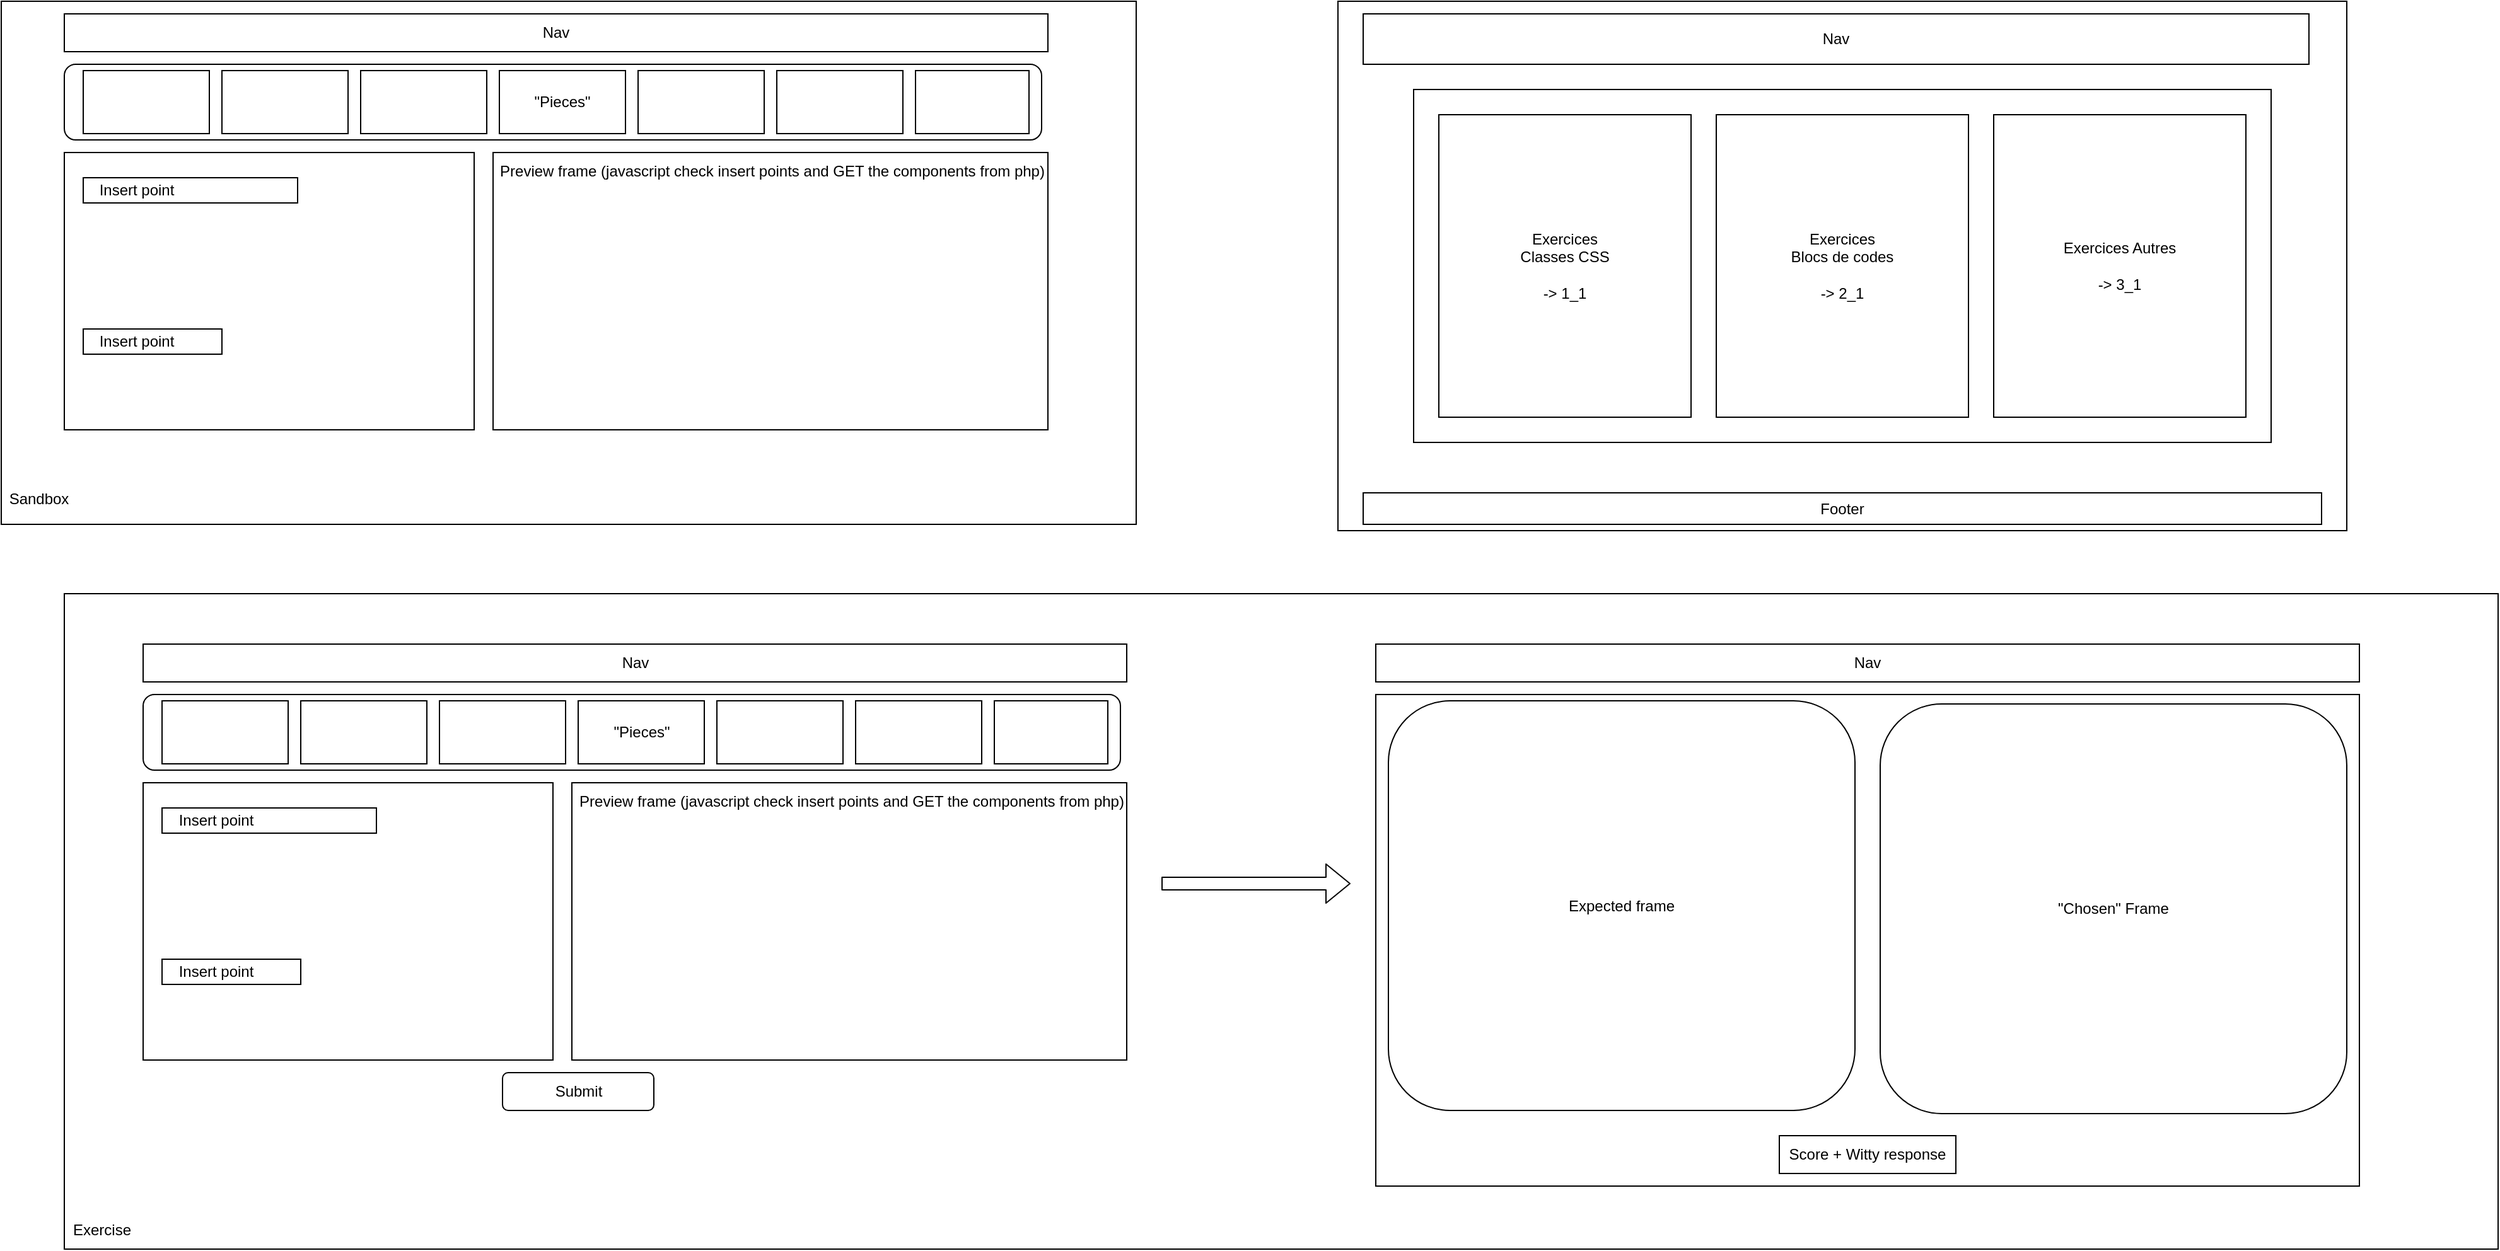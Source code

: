 <mxfile>
    <diagram id="YwI76OkWBMFNwc3MdaiV" name="Page-1">
        <mxGraphModel dx="1863" dy="1822" grid="1" gridSize="10" guides="1" tooltips="1" connect="1" arrows="1" fold="1" page="1" pageScale="1" pageWidth="850" pageHeight="1100" math="0" shadow="0">
            <root>
                <mxCell id="0"/>
                <mxCell id="1" parent="0"/>
                <mxCell id="68" value="" style="group" parent="1" vertex="1" connectable="0">
                    <mxGeometry x="850" y="-20" width="850" height="400" as="geometry"/>
                </mxCell>
                <mxCell id="69" value="" style="group" parent="68" vertex="1" connectable="0">
                    <mxGeometry width="850" height="400" as="geometry"/>
                </mxCell>
                <mxCell id="70" value="" style="group" parent="69" vertex="1" connectable="0">
                    <mxGeometry width="850" height="400" as="geometry"/>
                </mxCell>
                <mxCell id="60" value="" style="group" parent="70" vertex="1" connectable="0">
                    <mxGeometry y="110" width="325" height="220" as="geometry"/>
                </mxCell>
                <mxCell id="63" value="" style="group" parent="60" vertex="1" connectable="0">
                    <mxGeometry width="325" height="220" as="geometry"/>
                </mxCell>
                <mxCell id="57" value="" style="rounded=0;whiteSpace=wrap;html=1;" parent="63" vertex="1">
                    <mxGeometry width="325" height="220" as="geometry"/>
                </mxCell>
                <mxCell id="58" value="" style="rounded=0;whiteSpace=wrap;html=1;" parent="63" vertex="1">
                    <mxGeometry x="15" y="20" width="170" height="20" as="geometry"/>
                </mxCell>
                <mxCell id="59" value="" style="rounded=0;whiteSpace=wrap;html=1;" parent="63" vertex="1">
                    <mxGeometry x="15" y="140" width="110" height="20" as="geometry"/>
                </mxCell>
                <mxCell id="61" value="Insert point" style="text;html=1;align=center;verticalAlign=middle;whiteSpace=wrap;rounded=0;" parent="63" vertex="1">
                    <mxGeometry x="15" y="15" width="85" height="30" as="geometry"/>
                </mxCell>
                <mxCell id="62" value="Insert point" style="text;html=1;align=center;verticalAlign=middle;whiteSpace=wrap;rounded=0;" parent="63" vertex="1">
                    <mxGeometry x="15" y="135" width="85" height="30" as="geometry"/>
                </mxCell>
                <mxCell id="19" value="" style="group" parent="70" vertex="1" connectable="0">
                    <mxGeometry width="780" height="30" as="geometry"/>
                </mxCell>
                <mxCell id="17" value="" style="rounded=0;whiteSpace=wrap;html=1;" parent="19" vertex="1">
                    <mxGeometry width="780" height="30" as="geometry"/>
                </mxCell>
                <mxCell id="18" value="Nav" style="text;html=1;align=center;verticalAlign=middle;whiteSpace=wrap;rounded=0;" parent="19" vertex="1">
                    <mxGeometry x="360" width="60" height="30" as="geometry"/>
                </mxCell>
                <mxCell id="32" value="" style="group" parent="70" vertex="1" connectable="0">
                    <mxGeometry y="40" width="850" height="360" as="geometry"/>
                </mxCell>
                <mxCell id="44" value="" style="group" parent="32" vertex="1" connectable="0">
                    <mxGeometry width="850" height="360" as="geometry"/>
                </mxCell>
                <mxCell id="113" value="" style="rounded=0;whiteSpace=wrap;html=1;fillColor=none;" parent="44" vertex="1">
                    <mxGeometry x="-50" y="-50" width="900" height="415" as="geometry"/>
                </mxCell>
                <mxCell id="24" value="" style="rounded=1;whiteSpace=wrap;html=1;" parent="44" vertex="1">
                    <mxGeometry width="775" height="60" as="geometry"/>
                </mxCell>
                <mxCell id="25" value="" style="rounded=0;whiteSpace=wrap;html=1;" parent="44" vertex="1">
                    <mxGeometry x="15" y="5" width="100" height="50" as="geometry"/>
                </mxCell>
                <mxCell id="26" value="" style="rounded=0;whiteSpace=wrap;html=1;" parent="44" vertex="1">
                    <mxGeometry x="125" y="5" width="100" height="50" as="geometry"/>
                </mxCell>
                <mxCell id="27" value="" style="rounded=0;whiteSpace=wrap;html=1;" parent="44" vertex="1">
                    <mxGeometry x="235" y="5" width="100" height="50" as="geometry"/>
                </mxCell>
                <mxCell id="28" value="" style="rounded=0;whiteSpace=wrap;html=1;" parent="44" vertex="1">
                    <mxGeometry x="345" y="5" width="100" height="50" as="geometry"/>
                </mxCell>
                <mxCell id="29" value="" style="rounded=0;whiteSpace=wrap;html=1;" parent="44" vertex="1">
                    <mxGeometry x="455" y="5" width="100" height="50" as="geometry"/>
                </mxCell>
                <mxCell id="30" value="" style="rounded=0;whiteSpace=wrap;html=1;" parent="44" vertex="1">
                    <mxGeometry x="565" y="5" width="100" height="50" as="geometry"/>
                </mxCell>
                <mxCell id="31" value="" style="rounded=0;whiteSpace=wrap;html=1;" parent="44" vertex="1">
                    <mxGeometry x="675" y="5" width="90" height="50" as="geometry"/>
                </mxCell>
                <mxCell id="42" value="&quot;Pieces&quot;" style="text;html=1;align=center;verticalAlign=middle;whiteSpace=wrap;rounded=0;" parent="44" vertex="1">
                    <mxGeometry x="365" y="15" width="60" height="30" as="geometry"/>
                </mxCell>
                <mxCell id="114" value="Sandbox" style="text;html=1;align=center;verticalAlign=middle;whiteSpace=wrap;rounded=0;" parent="44" vertex="1">
                    <mxGeometry x="-50" y="330" width="60" height="30" as="geometry"/>
                </mxCell>
                <mxCell id="66" value="" style="group" parent="70" vertex="1" connectable="0">
                    <mxGeometry x="340" y="110" width="440" height="220" as="geometry"/>
                </mxCell>
                <mxCell id="64" value="" style="rounded=0;whiteSpace=wrap;html=1;" parent="66" vertex="1">
                    <mxGeometry width="440" height="220" as="geometry"/>
                </mxCell>
                <mxCell id="65" value="Preview frame (javascript check insert points and GET the components from php)" style="text;html=1;align=center;verticalAlign=middle;whiteSpace=wrap;rounded=0;" parent="66" vertex="1">
                    <mxGeometry x="3" width="437" height="30" as="geometry"/>
                </mxCell>
                <mxCell id="119" value="" style="group" parent="1" vertex="1" connectable="0">
                    <mxGeometry x="850" y="440" width="1930" height="520" as="geometry"/>
                </mxCell>
                <mxCell id="116" value="" style="group" parent="119" vertex="1" connectable="0">
                    <mxGeometry x="62.5" y="40" width="1757.5" height="430" as="geometry"/>
                </mxCell>
                <mxCell id="100" value="" style="shape=flexArrow;endArrow=classic;html=1;movable=1;resizable=1;rotatable=1;deletable=1;editable=1;locked=0;connectable=1;" parent="116" edge="1">
                    <mxGeometry width="50" height="50" relative="1" as="geometry">
                        <mxPoint x="807.5" y="190" as="sourcePoint"/>
                        <mxPoint x="957.5" y="190" as="targetPoint"/>
                    </mxGeometry>
                </mxCell>
                <mxCell id="111" value="" style="group" parent="116" vertex="1" connectable="0">
                    <mxGeometry x="977.5" width="780" height="430" as="geometry"/>
                </mxCell>
                <mxCell id="101" value="" style="rounded=0;whiteSpace=wrap;html=1;movable=1;resizable=1;rotatable=1;deletable=1;editable=1;locked=0;connectable=1;container=0;" parent="111" vertex="1">
                    <mxGeometry y="40" width="780" height="390" as="geometry"/>
                </mxCell>
                <mxCell id="106" value="Expected frame" style="rounded=1;whiteSpace=wrap;html=1;movable=1;resizable=1;rotatable=1;deletable=1;editable=1;locked=0;connectable=1;container=0;" parent="111" vertex="1">
                    <mxGeometry x="10" y="45" width="370" height="325" as="geometry"/>
                </mxCell>
                <mxCell id="107" value="&quot;Chosen&quot; Frame" style="rounded=1;whiteSpace=wrap;html=1;movable=1;resizable=1;rotatable=1;deletable=1;editable=1;locked=0;connectable=1;container=0;" parent="111" vertex="1">
                    <mxGeometry x="400" y="47.5" width="370" height="325" as="geometry"/>
                </mxCell>
                <mxCell id="108" value="Score + Witty response" style="rounded=0;whiteSpace=wrap;html=1;movable=1;resizable=1;rotatable=1;deletable=1;editable=1;locked=0;connectable=1;container=0;" parent="111" vertex="1">
                    <mxGeometry x="320" y="390" width="140" height="30" as="geometry"/>
                </mxCell>
                <mxCell id="104" value="" style="rounded=0;whiteSpace=wrap;html=1;movable=1;resizable=1;rotatable=1;deletable=1;editable=1;locked=0;connectable=1;container=0;" parent="111" vertex="1">
                    <mxGeometry width="780" height="30" as="geometry"/>
                </mxCell>
                <mxCell id="105" value="Nav" style="text;html=1;align=center;verticalAlign=middle;whiteSpace=wrap;rounded=0;movable=1;resizable=1;rotatable=1;deletable=1;editable=1;locked=0;connectable=1;container=0;" parent="111" vertex="1">
                    <mxGeometry x="360" width="60" height="30" as="geometry"/>
                </mxCell>
                <mxCell id="112" value="" style="group" parent="116" vertex="1" connectable="0">
                    <mxGeometry width="780" height="370" as="geometry"/>
                </mxCell>
                <mxCell id="98" value="Submit" style="rounded=1;whiteSpace=wrap;html=1;movable=1;resizable=1;rotatable=1;deletable=1;editable=1;locked=0;connectable=1;container=0;" parent="112" vertex="1">
                    <mxGeometry x="285" y="340" width="120" height="30" as="geometry"/>
                </mxCell>
                <mxCell id="76" value="" style="rounded=0;whiteSpace=wrap;html=1;movable=1;resizable=1;rotatable=1;deletable=1;editable=1;locked=0;connectable=1;container=0;" parent="112" vertex="1">
                    <mxGeometry y="110" width="325" height="220" as="geometry"/>
                </mxCell>
                <mxCell id="77" value="" style="rounded=0;whiteSpace=wrap;html=1;movable=1;resizable=1;rotatable=1;deletable=1;editable=1;locked=0;connectable=1;container=0;" parent="112" vertex="1">
                    <mxGeometry x="15" y="130" width="170" height="20" as="geometry"/>
                </mxCell>
                <mxCell id="78" value="" style="rounded=0;whiteSpace=wrap;html=1;movable=1;resizable=1;rotatable=1;deletable=1;editable=1;locked=0;connectable=1;container=0;" parent="112" vertex="1">
                    <mxGeometry x="15" y="250" width="110" height="20" as="geometry"/>
                </mxCell>
                <mxCell id="79" value="Insert point" style="text;html=1;align=center;verticalAlign=middle;whiteSpace=wrap;rounded=0;movable=1;resizable=1;rotatable=1;deletable=1;editable=1;locked=0;connectable=1;container=0;" parent="112" vertex="1">
                    <mxGeometry x="15" y="125" width="85" height="30" as="geometry"/>
                </mxCell>
                <mxCell id="80" value="Insert point" style="text;html=1;align=center;verticalAlign=middle;whiteSpace=wrap;rounded=0;movable=1;resizable=1;rotatable=1;deletable=1;editable=1;locked=0;connectable=1;container=0;" parent="112" vertex="1">
                    <mxGeometry x="15" y="245" width="85" height="30" as="geometry"/>
                </mxCell>
                <mxCell id="82" value="" style="rounded=0;whiteSpace=wrap;html=1;movable=1;resizable=1;rotatable=1;deletable=1;editable=1;locked=0;connectable=1;container=0;" parent="112" vertex="1">
                    <mxGeometry width="780" height="30" as="geometry"/>
                </mxCell>
                <mxCell id="83" value="Nav" style="text;html=1;align=center;verticalAlign=middle;whiteSpace=wrap;rounded=0;movable=1;resizable=1;rotatable=1;deletable=1;editable=1;locked=0;connectable=1;container=0;" parent="112" vertex="1">
                    <mxGeometry x="360" width="60" height="30" as="geometry"/>
                </mxCell>
                <mxCell id="86" value="" style="rounded=1;whiteSpace=wrap;html=1;movable=1;resizable=1;rotatable=1;deletable=1;editable=1;locked=0;connectable=1;container=0;" parent="112" vertex="1">
                    <mxGeometry y="40" width="775" height="60" as="geometry"/>
                </mxCell>
                <mxCell id="87" value="" style="rounded=0;whiteSpace=wrap;html=1;movable=1;resizable=1;rotatable=1;deletable=1;editable=1;locked=0;connectable=1;container=0;" parent="112" vertex="1">
                    <mxGeometry x="15" y="45" width="100" height="50" as="geometry"/>
                </mxCell>
                <mxCell id="88" value="" style="rounded=0;whiteSpace=wrap;html=1;movable=1;resizable=1;rotatable=1;deletable=1;editable=1;locked=0;connectable=1;container=0;" parent="112" vertex="1">
                    <mxGeometry x="125" y="45" width="100" height="50" as="geometry"/>
                </mxCell>
                <mxCell id="89" value="" style="rounded=0;whiteSpace=wrap;html=1;movable=1;resizable=1;rotatable=1;deletable=1;editable=1;locked=0;connectable=1;container=0;" parent="112" vertex="1">
                    <mxGeometry x="235" y="45" width="100" height="50" as="geometry"/>
                </mxCell>
                <mxCell id="90" value="" style="rounded=0;whiteSpace=wrap;html=1;movable=1;resizable=1;rotatable=1;deletable=1;editable=1;locked=0;connectable=1;container=0;" parent="112" vertex="1">
                    <mxGeometry x="345" y="45" width="100" height="50" as="geometry"/>
                </mxCell>
                <mxCell id="91" value="" style="rounded=0;whiteSpace=wrap;html=1;movable=1;resizable=1;rotatable=1;deletable=1;editable=1;locked=0;connectable=1;container=0;" parent="112" vertex="1">
                    <mxGeometry x="455" y="45" width="100" height="50" as="geometry"/>
                </mxCell>
                <mxCell id="92" value="" style="rounded=0;whiteSpace=wrap;html=1;movable=1;resizable=1;rotatable=1;deletable=1;editable=1;locked=0;connectable=1;container=0;" parent="112" vertex="1">
                    <mxGeometry x="565" y="45" width="100" height="50" as="geometry"/>
                </mxCell>
                <mxCell id="93" value="" style="rounded=0;whiteSpace=wrap;html=1;movable=1;resizable=1;rotatable=1;deletable=1;editable=1;locked=0;connectable=1;container=0;" parent="112" vertex="1">
                    <mxGeometry x="675" y="45" width="90" height="50" as="geometry"/>
                </mxCell>
                <mxCell id="94" value="&quot;Pieces&quot;" style="text;html=1;align=center;verticalAlign=middle;whiteSpace=wrap;rounded=0;movable=1;resizable=1;rotatable=1;deletable=1;editable=1;locked=0;connectable=1;container=0;" parent="112" vertex="1">
                    <mxGeometry x="365" y="55" width="60" height="30" as="geometry"/>
                </mxCell>
                <mxCell id="96" value="" style="rounded=0;whiteSpace=wrap;html=1;movable=1;resizable=1;rotatable=1;deletable=1;editable=1;locked=0;connectable=1;container=0;" parent="112" vertex="1">
                    <mxGeometry x="340" y="110" width="440" height="220" as="geometry"/>
                </mxCell>
                <mxCell id="97" value="Preview frame (javascript check insert points and GET the components from php)" style="text;html=1;align=center;verticalAlign=middle;whiteSpace=wrap;rounded=0;movable=1;resizable=1;rotatable=1;deletable=1;editable=1;locked=0;connectable=1;container=0;" parent="112" vertex="1">
                    <mxGeometry x="343" y="110" width="437" height="30" as="geometry"/>
                </mxCell>
                <mxCell id="117" value="" style="rounded=0;whiteSpace=wrap;html=1;fillColor=none;" parent="119" vertex="1">
                    <mxGeometry width="1930" height="520" as="geometry"/>
                </mxCell>
                <mxCell id="118" value="Exercise" style="text;html=1;align=center;verticalAlign=middle;whiteSpace=wrap;rounded=0;" parent="119" vertex="1">
                    <mxGeometry y="490" width="60" height="30" as="geometry"/>
                </mxCell>
                <mxCell id="128" value="" style="group" vertex="1" connectable="0" parent="1">
                    <mxGeometry x="1860" y="-30" width="800" height="420" as="geometry"/>
                </mxCell>
                <mxCell id="120" value="" style="rounded=0;whiteSpace=wrap;html=1;fillColor=none;" vertex="1" parent="128">
                    <mxGeometry width="800" height="420" as="geometry"/>
                </mxCell>
                <mxCell id="121" value="Nav" style="rounded=0;whiteSpace=wrap;html=1;" vertex="1" parent="128">
                    <mxGeometry x="20" y="10" width="750" height="40" as="geometry"/>
                </mxCell>
                <mxCell id="126" value="" style="group" vertex="1" connectable="0" parent="128">
                    <mxGeometry x="60" y="70" width="680" height="280" as="geometry"/>
                </mxCell>
                <mxCell id="122" value="" style="rounded=0;whiteSpace=wrap;html=1;" vertex="1" parent="126">
                    <mxGeometry width="680" height="280" as="geometry"/>
                </mxCell>
                <mxCell id="123" value="&lt;div&gt;Exercices&lt;/div&gt;Classes CSS&lt;div&gt;&lt;br&gt;&lt;/div&gt;&lt;div&gt;-&amp;gt; 1_1&lt;/div&gt;" style="rounded=0;whiteSpace=wrap;html=1;" vertex="1" parent="126">
                    <mxGeometry x="20" y="20" width="200" height="240" as="geometry"/>
                </mxCell>
                <mxCell id="124" value="Exercices&lt;div&gt;Blocs de codes&lt;/div&gt;&lt;div&gt;&lt;br&gt;&lt;/div&gt;&lt;div&gt;-&amp;gt; 2_1&lt;/div&gt;" style="rounded=0;whiteSpace=wrap;html=1;" vertex="1" parent="126">
                    <mxGeometry x="240" y="20" width="200" height="240" as="geometry"/>
                </mxCell>
                <mxCell id="125" value="Exercices Autres&lt;div&gt;&lt;br&gt;&lt;/div&gt;&lt;div&gt;-&amp;gt; 3_1&lt;/div&gt;" style="rounded=0;whiteSpace=wrap;html=1;" vertex="1" parent="126">
                    <mxGeometry x="460" y="20" width="200" height="240" as="geometry"/>
                </mxCell>
                <mxCell id="127" value="Footer" style="rounded=0;whiteSpace=wrap;html=1;" vertex="1" parent="128">
                    <mxGeometry x="20" y="390" width="760" height="25" as="geometry"/>
                </mxCell>
            </root>
        </mxGraphModel>
    </diagram>
</mxfile>